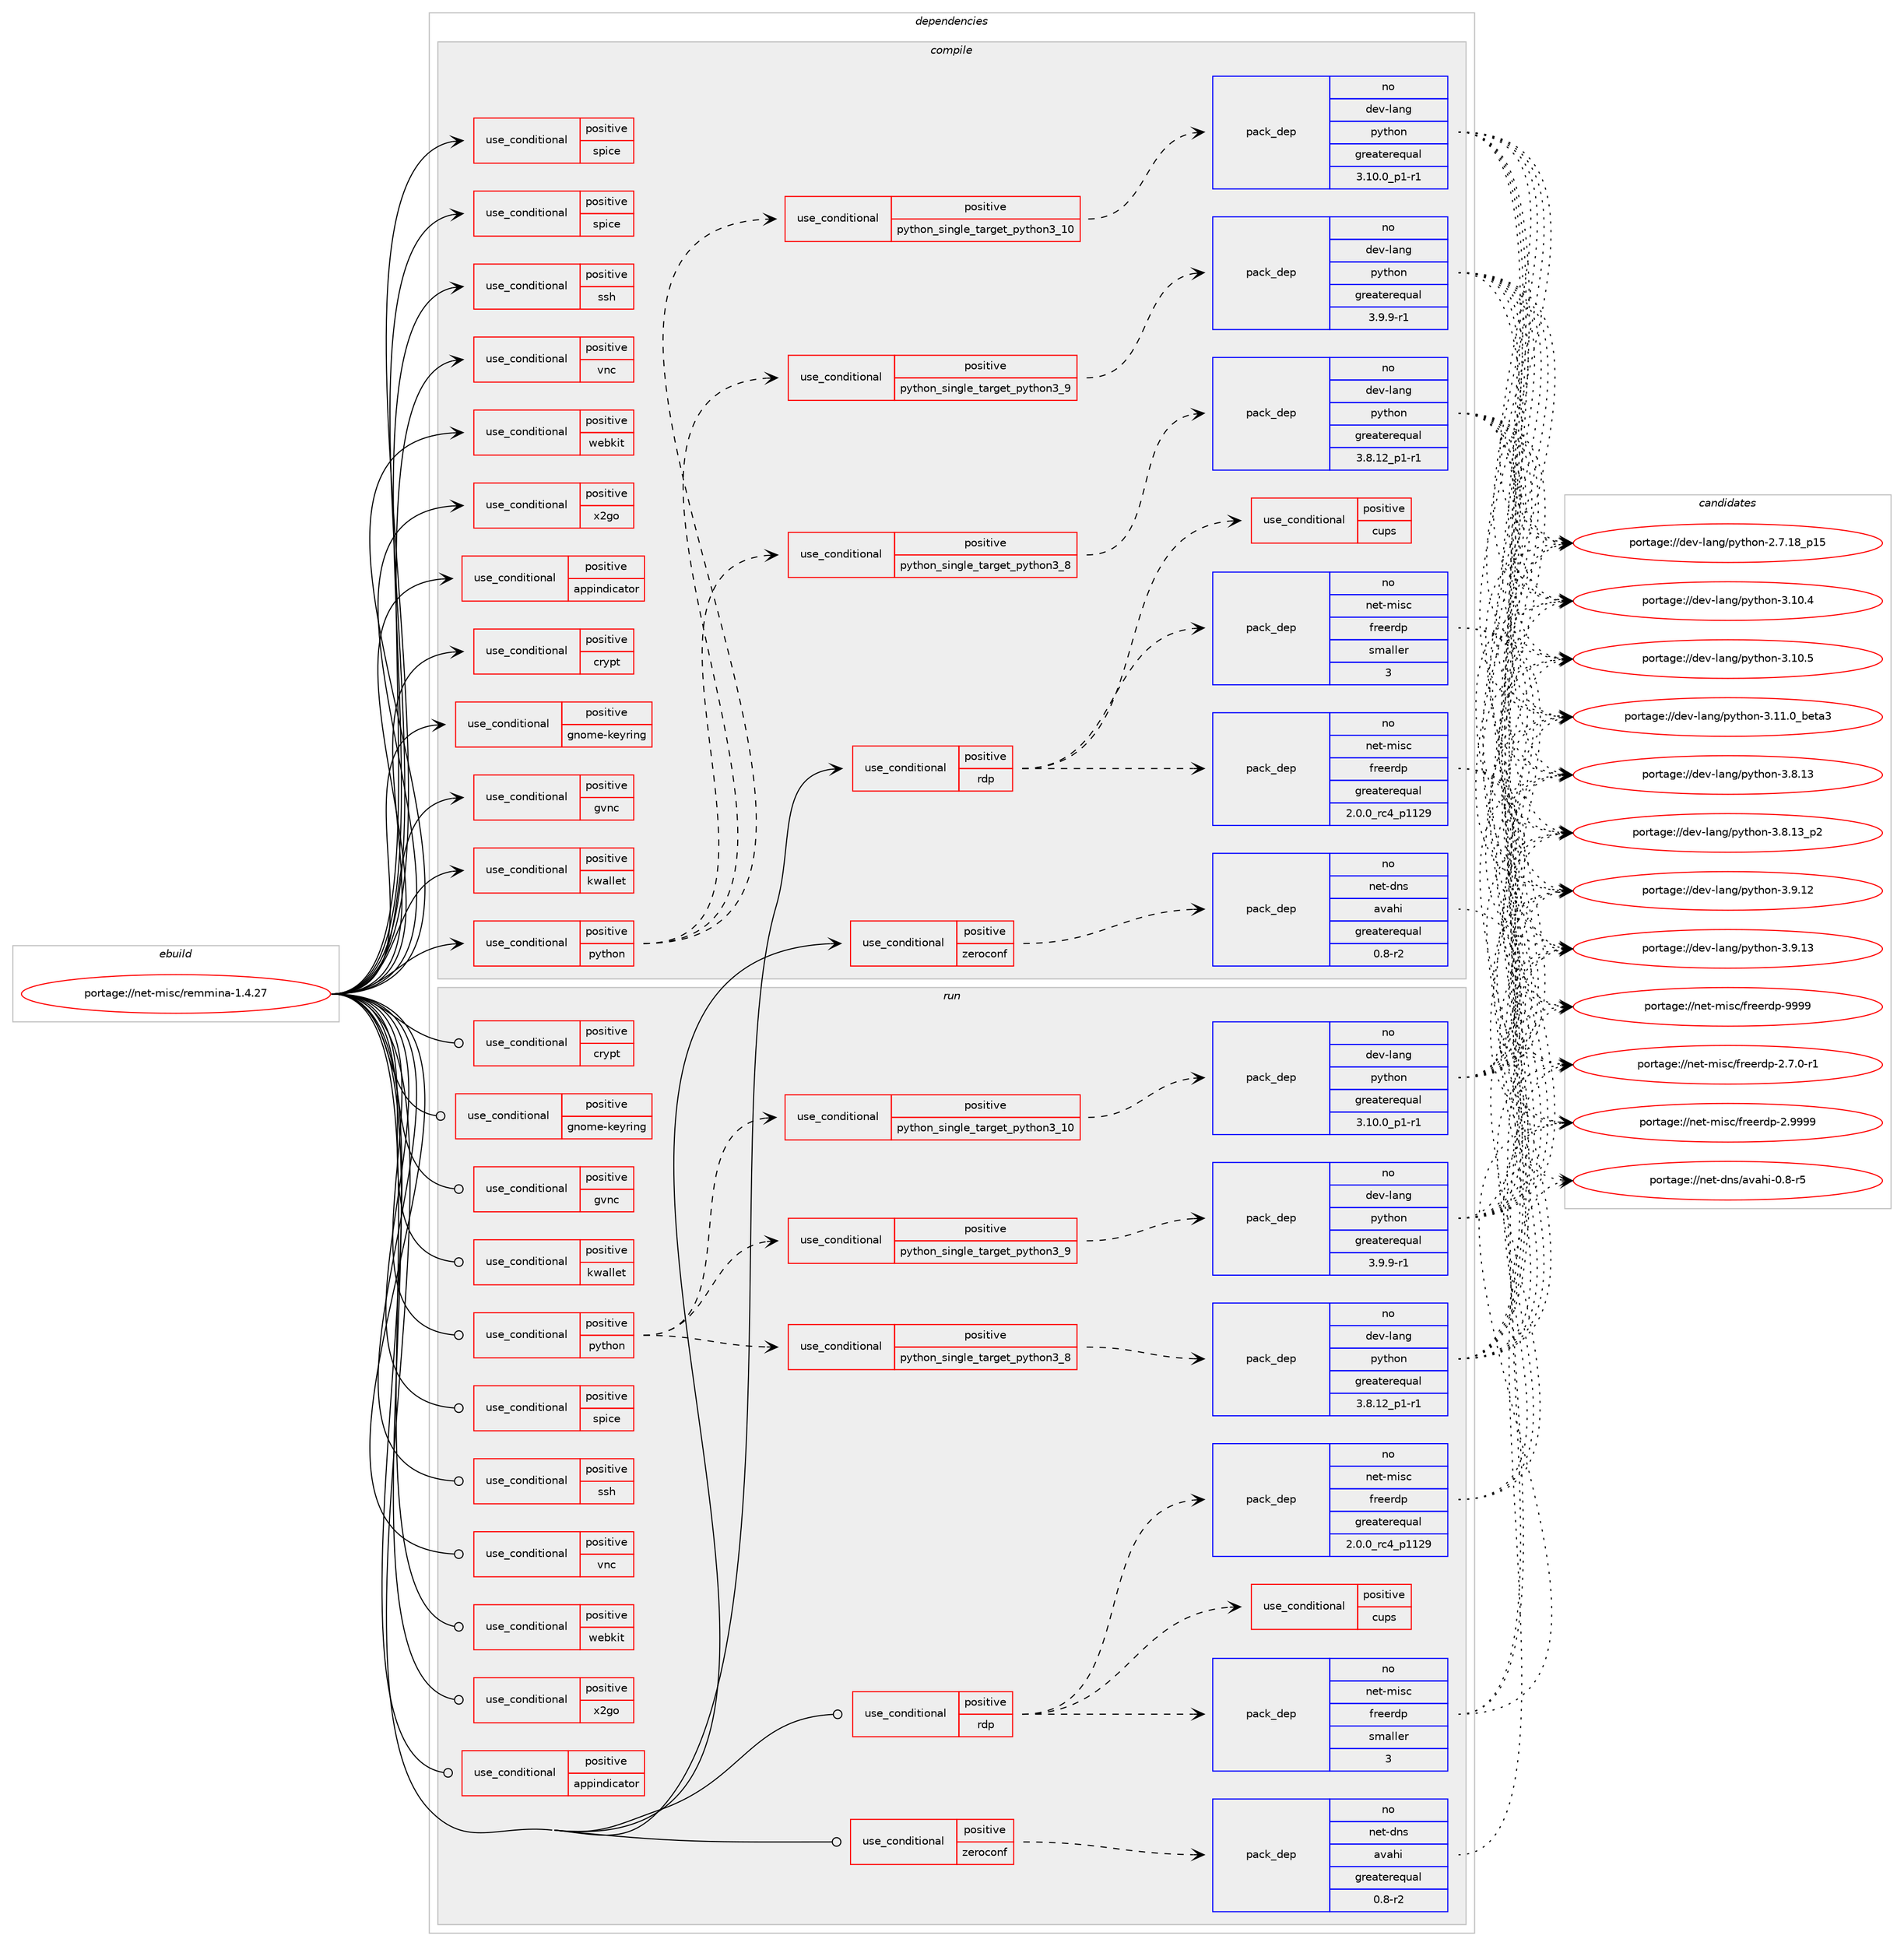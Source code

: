 digraph prolog {

# *************
# Graph options
# *************

newrank=true;
concentrate=true;
compound=true;
graph [rankdir=LR,fontname=Helvetica,fontsize=10,ranksep=1.5];#, ranksep=2.5, nodesep=0.2];
edge  [arrowhead=vee];
node  [fontname=Helvetica,fontsize=10];

# **********
# The ebuild
# **********

subgraph cluster_leftcol {
color=gray;
rank=same;
label=<<i>ebuild</i>>;
id [label="portage://net-misc/remmina-1.4.27", color=red, width=4, href="../net-misc/remmina-1.4.27.svg"];
}

# ****************
# The dependencies
# ****************

subgraph cluster_midcol {
color=gray;
label=<<i>dependencies</i>>;
subgraph cluster_compile {
fillcolor="#eeeeee";
style=filled;
label=<<i>compile</i>>;
subgraph cond1463 {
dependency2087 [label=<<TABLE BORDER="0" CELLBORDER="1" CELLSPACING="0" CELLPADDING="4"><TR><TD ROWSPAN="3" CELLPADDING="10">use_conditional</TD></TR><TR><TD>positive</TD></TR><TR><TD>appindicator</TD></TR></TABLE>>, shape=none, color=red];
# *** BEGIN UNKNOWN DEPENDENCY TYPE (TODO) ***
# dependency2087 -> package_dependency(portage://net-misc/remmina-1.4.27,install,no,dev-libs,libappindicator,none,[,,],[slot(3)],[])
# *** END UNKNOWN DEPENDENCY TYPE (TODO) ***

}
id:e -> dependency2087:w [weight=20,style="solid",arrowhead="vee"];
subgraph cond1464 {
dependency2088 [label=<<TABLE BORDER="0" CELLBORDER="1" CELLSPACING="0" CELLPADDING="4"><TR><TD ROWSPAN="3" CELLPADDING="10">use_conditional</TD></TR><TR><TD>positive</TD></TR><TR><TD>crypt</TD></TR></TABLE>>, shape=none, color=red];
# *** BEGIN UNKNOWN DEPENDENCY TYPE (TODO) ***
# dependency2088 -> package_dependency(portage://net-misc/remmina-1.4.27,install,no,dev-libs,libgcrypt,none,[,,],[slot(0),equal],[])
# *** END UNKNOWN DEPENDENCY TYPE (TODO) ***

}
id:e -> dependency2088:w [weight=20,style="solid",arrowhead="vee"];
subgraph cond1465 {
dependency2089 [label=<<TABLE BORDER="0" CELLBORDER="1" CELLSPACING="0" CELLPADDING="4"><TR><TD ROWSPAN="3" CELLPADDING="10">use_conditional</TD></TR><TR><TD>positive</TD></TR><TR><TD>gnome-keyring</TD></TR></TABLE>>, shape=none, color=red];
# *** BEGIN UNKNOWN DEPENDENCY TYPE (TODO) ***
# dependency2089 -> package_dependency(portage://net-misc/remmina-1.4.27,install,no,app-crypt,libsecret,none,[,,],[],[])
# *** END UNKNOWN DEPENDENCY TYPE (TODO) ***

}
id:e -> dependency2089:w [weight=20,style="solid",arrowhead="vee"];
subgraph cond1466 {
dependency2090 [label=<<TABLE BORDER="0" CELLBORDER="1" CELLSPACING="0" CELLPADDING="4"><TR><TD ROWSPAN="3" CELLPADDING="10">use_conditional</TD></TR><TR><TD>positive</TD></TR><TR><TD>gvnc</TD></TR></TABLE>>, shape=none, color=red];
# *** BEGIN UNKNOWN DEPENDENCY TYPE (TODO) ***
# dependency2090 -> package_dependency(portage://net-misc/remmina-1.4.27,install,no,net-libs,gtk-vnc,none,[,,],[],[])
# *** END UNKNOWN DEPENDENCY TYPE (TODO) ***

}
id:e -> dependency2090:w [weight=20,style="solid",arrowhead="vee"];
subgraph cond1467 {
dependency2091 [label=<<TABLE BORDER="0" CELLBORDER="1" CELLSPACING="0" CELLPADDING="4"><TR><TD ROWSPAN="3" CELLPADDING="10">use_conditional</TD></TR><TR><TD>positive</TD></TR><TR><TD>kwallet</TD></TR></TABLE>>, shape=none, color=red];
# *** BEGIN UNKNOWN DEPENDENCY TYPE (TODO) ***
# dependency2091 -> package_dependency(portage://net-misc/remmina-1.4.27,install,no,kde-frameworks,kwallet,none,[,,],[],[])
# *** END UNKNOWN DEPENDENCY TYPE (TODO) ***

}
id:e -> dependency2091:w [weight=20,style="solid",arrowhead="vee"];
subgraph cond1468 {
dependency2092 [label=<<TABLE BORDER="0" CELLBORDER="1" CELLSPACING="0" CELLPADDING="4"><TR><TD ROWSPAN="3" CELLPADDING="10">use_conditional</TD></TR><TR><TD>positive</TD></TR><TR><TD>python</TD></TR></TABLE>>, shape=none, color=red];
subgraph cond1469 {
dependency2093 [label=<<TABLE BORDER="0" CELLBORDER="1" CELLSPACING="0" CELLPADDING="4"><TR><TD ROWSPAN="3" CELLPADDING="10">use_conditional</TD></TR><TR><TD>positive</TD></TR><TR><TD>python_single_target_python3_8</TD></TR></TABLE>>, shape=none, color=red];
subgraph pack615 {
dependency2094 [label=<<TABLE BORDER="0" CELLBORDER="1" CELLSPACING="0" CELLPADDING="4" WIDTH="220"><TR><TD ROWSPAN="6" CELLPADDING="30">pack_dep</TD></TR><TR><TD WIDTH="110">no</TD></TR><TR><TD>dev-lang</TD></TR><TR><TD>python</TD></TR><TR><TD>greaterequal</TD></TR><TR><TD>3.8.12_p1-r1</TD></TR></TABLE>>, shape=none, color=blue];
}
dependency2093:e -> dependency2094:w [weight=20,style="dashed",arrowhead="vee"];
}
dependency2092:e -> dependency2093:w [weight=20,style="dashed",arrowhead="vee"];
subgraph cond1470 {
dependency2095 [label=<<TABLE BORDER="0" CELLBORDER="1" CELLSPACING="0" CELLPADDING="4"><TR><TD ROWSPAN="3" CELLPADDING="10">use_conditional</TD></TR><TR><TD>positive</TD></TR><TR><TD>python_single_target_python3_9</TD></TR></TABLE>>, shape=none, color=red];
subgraph pack616 {
dependency2096 [label=<<TABLE BORDER="0" CELLBORDER="1" CELLSPACING="0" CELLPADDING="4" WIDTH="220"><TR><TD ROWSPAN="6" CELLPADDING="30">pack_dep</TD></TR><TR><TD WIDTH="110">no</TD></TR><TR><TD>dev-lang</TD></TR><TR><TD>python</TD></TR><TR><TD>greaterequal</TD></TR><TR><TD>3.9.9-r1</TD></TR></TABLE>>, shape=none, color=blue];
}
dependency2095:e -> dependency2096:w [weight=20,style="dashed",arrowhead="vee"];
}
dependency2092:e -> dependency2095:w [weight=20,style="dashed",arrowhead="vee"];
subgraph cond1471 {
dependency2097 [label=<<TABLE BORDER="0" CELLBORDER="1" CELLSPACING="0" CELLPADDING="4"><TR><TD ROWSPAN="3" CELLPADDING="10">use_conditional</TD></TR><TR><TD>positive</TD></TR><TR><TD>python_single_target_python3_10</TD></TR></TABLE>>, shape=none, color=red];
subgraph pack617 {
dependency2098 [label=<<TABLE BORDER="0" CELLBORDER="1" CELLSPACING="0" CELLPADDING="4" WIDTH="220"><TR><TD ROWSPAN="6" CELLPADDING="30">pack_dep</TD></TR><TR><TD WIDTH="110">no</TD></TR><TR><TD>dev-lang</TD></TR><TR><TD>python</TD></TR><TR><TD>greaterequal</TD></TR><TR><TD>3.10.0_p1-r1</TD></TR></TABLE>>, shape=none, color=blue];
}
dependency2097:e -> dependency2098:w [weight=20,style="dashed",arrowhead="vee"];
}
dependency2092:e -> dependency2097:w [weight=20,style="dashed",arrowhead="vee"];
}
id:e -> dependency2092:w [weight=20,style="solid",arrowhead="vee"];
subgraph cond1472 {
dependency2099 [label=<<TABLE BORDER="0" CELLBORDER="1" CELLSPACING="0" CELLPADDING="4"><TR><TD ROWSPAN="3" CELLPADDING="10">use_conditional</TD></TR><TR><TD>positive</TD></TR><TR><TD>rdp</TD></TR></TABLE>>, shape=none, color=red];
subgraph pack618 {
dependency2100 [label=<<TABLE BORDER="0" CELLBORDER="1" CELLSPACING="0" CELLPADDING="4" WIDTH="220"><TR><TD ROWSPAN="6" CELLPADDING="30">pack_dep</TD></TR><TR><TD WIDTH="110">no</TD></TR><TR><TD>net-misc</TD></TR><TR><TD>freerdp</TD></TR><TR><TD>greaterequal</TD></TR><TR><TD>2.0.0_rc4_p1129</TD></TR></TABLE>>, shape=none, color=blue];
}
dependency2099:e -> dependency2100:w [weight=20,style="dashed",arrowhead="vee"];
subgraph pack619 {
dependency2101 [label=<<TABLE BORDER="0" CELLBORDER="1" CELLSPACING="0" CELLPADDING="4" WIDTH="220"><TR><TD ROWSPAN="6" CELLPADDING="30">pack_dep</TD></TR><TR><TD WIDTH="110">no</TD></TR><TR><TD>net-misc</TD></TR><TR><TD>freerdp</TD></TR><TR><TD>smaller</TD></TR><TR><TD>3</TD></TR></TABLE>>, shape=none, color=blue];
}
dependency2099:e -> dependency2101:w [weight=20,style="dashed",arrowhead="vee"];
subgraph cond1473 {
dependency2102 [label=<<TABLE BORDER="0" CELLBORDER="1" CELLSPACING="0" CELLPADDING="4"><TR><TD ROWSPAN="3" CELLPADDING="10">use_conditional</TD></TR><TR><TD>positive</TD></TR><TR><TD>cups</TD></TR></TABLE>>, shape=none, color=red];
# *** BEGIN UNKNOWN DEPENDENCY TYPE (TODO) ***
# dependency2102 -> package_dependency(portage://net-misc/remmina-1.4.27,install,no,net-print,cups,none,[,,],any_same_slot,[])
# *** END UNKNOWN DEPENDENCY TYPE (TODO) ***

}
dependency2099:e -> dependency2102:w [weight=20,style="dashed",arrowhead="vee"];
}
id:e -> dependency2099:w [weight=20,style="solid",arrowhead="vee"];
subgraph cond1474 {
dependency2103 [label=<<TABLE BORDER="0" CELLBORDER="1" CELLSPACING="0" CELLPADDING="4"><TR><TD ROWSPAN="3" CELLPADDING="10">use_conditional</TD></TR><TR><TD>positive</TD></TR><TR><TD>spice</TD></TR></TABLE>>, shape=none, color=red];
# *** BEGIN UNKNOWN DEPENDENCY TYPE (TODO) ***
# dependency2103 -> package_dependency(portage://net-misc/remmina-1.4.27,install,no,app-emulation,spice-protocol,none,[,,],[],[])
# *** END UNKNOWN DEPENDENCY TYPE (TODO) ***

}
id:e -> dependency2103:w [weight=20,style="solid",arrowhead="vee"];
subgraph cond1475 {
dependency2104 [label=<<TABLE BORDER="0" CELLBORDER="1" CELLSPACING="0" CELLPADDING="4"><TR><TD ROWSPAN="3" CELLPADDING="10">use_conditional</TD></TR><TR><TD>positive</TD></TR><TR><TD>spice</TD></TR></TABLE>>, shape=none, color=red];
# *** BEGIN UNKNOWN DEPENDENCY TYPE (TODO) ***
# dependency2104 -> package_dependency(portage://net-misc/remmina-1.4.27,install,no,net-misc,spice-gtk,none,[,,],[],[use(enable(gtk3),none)])
# *** END UNKNOWN DEPENDENCY TYPE (TODO) ***

}
id:e -> dependency2104:w [weight=20,style="solid",arrowhead="vee"];
subgraph cond1476 {
dependency2105 [label=<<TABLE BORDER="0" CELLBORDER="1" CELLSPACING="0" CELLPADDING="4"><TR><TD ROWSPAN="3" CELLPADDING="10">use_conditional</TD></TR><TR><TD>positive</TD></TR><TR><TD>ssh</TD></TR></TABLE>>, shape=none, color=red];
# *** BEGIN UNKNOWN DEPENDENCY TYPE (TODO) ***
# dependency2105 -> package_dependency(portage://net-misc/remmina-1.4.27,install,no,net-libs,libssh,none,[,,],[slot(0),equal],[use(enable(sftp),none)])
# *** END UNKNOWN DEPENDENCY TYPE (TODO) ***

# *** BEGIN UNKNOWN DEPENDENCY TYPE (TODO) ***
# dependency2105 -> package_dependency(portage://net-misc/remmina-1.4.27,install,no,x11-libs,vte,none,[,,],[slot(2.91)],[])
# *** END UNKNOWN DEPENDENCY TYPE (TODO) ***

}
id:e -> dependency2105:w [weight=20,style="solid",arrowhead="vee"];
subgraph cond1477 {
dependency2106 [label=<<TABLE BORDER="0" CELLBORDER="1" CELLSPACING="0" CELLPADDING="4"><TR><TD ROWSPAN="3" CELLPADDING="10">use_conditional</TD></TR><TR><TD>positive</TD></TR><TR><TD>vnc</TD></TR></TABLE>>, shape=none, color=red];
# *** BEGIN UNKNOWN DEPENDENCY TYPE (TODO) ***
# dependency2106 -> package_dependency(portage://net-misc/remmina-1.4.27,install,no,net-libs,libvncserver,none,[,,],[],[use(enable(jpeg),none)])
# *** END UNKNOWN DEPENDENCY TYPE (TODO) ***

}
id:e -> dependency2106:w [weight=20,style="solid",arrowhead="vee"];
subgraph cond1478 {
dependency2107 [label=<<TABLE BORDER="0" CELLBORDER="1" CELLSPACING="0" CELLPADDING="4"><TR><TD ROWSPAN="3" CELLPADDING="10">use_conditional</TD></TR><TR><TD>positive</TD></TR><TR><TD>webkit</TD></TR></TABLE>>, shape=none, color=red];
# *** BEGIN UNKNOWN DEPENDENCY TYPE (TODO) ***
# dependency2107 -> package_dependency(portage://net-misc/remmina-1.4.27,install,no,net-libs,webkit-gtk,none,[,,],[slot(4)],[])
# *** END UNKNOWN DEPENDENCY TYPE (TODO) ***

}
id:e -> dependency2107:w [weight=20,style="solid",arrowhead="vee"];
subgraph cond1479 {
dependency2108 [label=<<TABLE BORDER="0" CELLBORDER="1" CELLSPACING="0" CELLPADDING="4"><TR><TD ROWSPAN="3" CELLPADDING="10">use_conditional</TD></TR><TR><TD>positive</TD></TR><TR><TD>x2go</TD></TR></TABLE>>, shape=none, color=red];
# *** BEGIN UNKNOWN DEPENDENCY TYPE (TODO) ***
# dependency2108 -> package_dependency(portage://net-misc/remmina-1.4.27,install,no,net-misc,pyhoca-cli,none,[,,],[],[])
# *** END UNKNOWN DEPENDENCY TYPE (TODO) ***

}
id:e -> dependency2108:w [weight=20,style="solid",arrowhead="vee"];
subgraph cond1480 {
dependency2109 [label=<<TABLE BORDER="0" CELLBORDER="1" CELLSPACING="0" CELLPADDING="4"><TR><TD ROWSPAN="3" CELLPADDING="10">use_conditional</TD></TR><TR><TD>positive</TD></TR><TR><TD>zeroconf</TD></TR></TABLE>>, shape=none, color=red];
subgraph pack620 {
dependency2110 [label=<<TABLE BORDER="0" CELLBORDER="1" CELLSPACING="0" CELLPADDING="4" WIDTH="220"><TR><TD ROWSPAN="6" CELLPADDING="30">pack_dep</TD></TR><TR><TD WIDTH="110">no</TD></TR><TR><TD>net-dns</TD></TR><TR><TD>avahi</TD></TR><TR><TD>greaterequal</TD></TR><TR><TD>0.8-r2</TD></TR></TABLE>>, shape=none, color=blue];
}
dependency2109:e -> dependency2110:w [weight=20,style="dashed",arrowhead="vee"];
}
id:e -> dependency2109:w [weight=20,style="solid",arrowhead="vee"];
# *** BEGIN UNKNOWN DEPENDENCY TYPE (TODO) ***
# id -> package_dependency(portage://net-misc/remmina-1.4.27,install,no,dev-libs,glib,none,[,,],[slot(2)],[])
# *** END UNKNOWN DEPENDENCY TYPE (TODO) ***

# *** BEGIN UNKNOWN DEPENDENCY TYPE (TODO) ***
# id -> package_dependency(portage://net-misc/remmina-1.4.27,install,no,dev-libs,json-glib,none,[,,],[],[])
# *** END UNKNOWN DEPENDENCY TYPE (TODO) ***

# *** BEGIN UNKNOWN DEPENDENCY TYPE (TODO) ***
# id -> package_dependency(portage://net-misc/remmina-1.4.27,install,no,dev-libs,libpcre2,none,[,,],[],[])
# *** END UNKNOWN DEPENDENCY TYPE (TODO) ***

# *** BEGIN UNKNOWN DEPENDENCY TYPE (TODO) ***
# id -> package_dependency(portage://net-misc/remmina-1.4.27,install,no,dev-libs,libsodium,none,[,,],any_same_slot,[])
# *** END UNKNOWN DEPENDENCY TYPE (TODO) ***

# *** BEGIN UNKNOWN DEPENDENCY TYPE (TODO) ***
# id -> package_dependency(portage://net-misc/remmina-1.4.27,install,no,dev-libs,openssl,none,[,,],[slot(0),equal],[])
# *** END UNKNOWN DEPENDENCY TYPE (TODO) ***

# *** BEGIN UNKNOWN DEPENDENCY TYPE (TODO) ***
# id -> package_dependency(portage://net-misc/remmina-1.4.27,install,no,dev-util,desktop-file-utils,none,[,,],[],[])
# *** END UNKNOWN DEPENDENCY TYPE (TODO) ***

# *** BEGIN UNKNOWN DEPENDENCY TYPE (TODO) ***
# id -> package_dependency(portage://net-misc/remmina-1.4.27,install,no,net-libs,libsoup,none,[,,],[slot(2.4)],[])
# *** END UNKNOWN DEPENDENCY TYPE (TODO) ***

# *** BEGIN UNKNOWN DEPENDENCY TYPE (TODO) ***
# id -> package_dependency(portage://net-misc/remmina-1.4.27,install,no,x11-libs,gdk-pixbuf,none,[,,],[],[])
# *** END UNKNOWN DEPENDENCY TYPE (TODO) ***

# *** BEGIN UNKNOWN DEPENDENCY TYPE (TODO) ***
# id -> package_dependency(portage://net-misc/remmina-1.4.27,install,no,x11-libs,gtk+,none,[,,],[slot(3)],[])
# *** END UNKNOWN DEPENDENCY TYPE (TODO) ***

# *** BEGIN UNKNOWN DEPENDENCY TYPE (TODO) ***
# id -> package_dependency(portage://net-misc/remmina-1.4.27,install,no,x11-libs,libX11,none,[,,],[],[])
# *** END UNKNOWN DEPENDENCY TYPE (TODO) ***

# *** BEGIN UNKNOWN DEPENDENCY TYPE (TODO) ***
# id -> package_dependency(portage://net-misc/remmina-1.4.27,install,no,x11-libs,libxkbfile,none,[,,],[],[])
# *** END UNKNOWN DEPENDENCY TYPE (TODO) ***

# *** BEGIN UNKNOWN DEPENDENCY TYPE (TODO) ***
# id -> package_dependency(portage://net-misc/remmina-1.4.27,install,no,x11-misc,shared-mime-info,none,[,,],[],[])
# *** END UNKNOWN DEPENDENCY TYPE (TODO) ***

}
subgraph cluster_compileandrun {
fillcolor="#eeeeee";
style=filled;
label=<<i>compile and run</i>>;
}
subgraph cluster_run {
fillcolor="#eeeeee";
style=filled;
label=<<i>run</i>>;
subgraph cond1481 {
dependency2111 [label=<<TABLE BORDER="0" CELLBORDER="1" CELLSPACING="0" CELLPADDING="4"><TR><TD ROWSPAN="3" CELLPADDING="10">use_conditional</TD></TR><TR><TD>positive</TD></TR><TR><TD>appindicator</TD></TR></TABLE>>, shape=none, color=red];
# *** BEGIN UNKNOWN DEPENDENCY TYPE (TODO) ***
# dependency2111 -> package_dependency(portage://net-misc/remmina-1.4.27,run,no,dev-libs,libappindicator,none,[,,],[slot(3)],[])
# *** END UNKNOWN DEPENDENCY TYPE (TODO) ***

}
id:e -> dependency2111:w [weight=20,style="solid",arrowhead="odot"];
subgraph cond1482 {
dependency2112 [label=<<TABLE BORDER="0" CELLBORDER="1" CELLSPACING="0" CELLPADDING="4"><TR><TD ROWSPAN="3" CELLPADDING="10">use_conditional</TD></TR><TR><TD>positive</TD></TR><TR><TD>crypt</TD></TR></TABLE>>, shape=none, color=red];
# *** BEGIN UNKNOWN DEPENDENCY TYPE (TODO) ***
# dependency2112 -> package_dependency(portage://net-misc/remmina-1.4.27,run,no,dev-libs,libgcrypt,none,[,,],[slot(0),equal],[])
# *** END UNKNOWN DEPENDENCY TYPE (TODO) ***

}
id:e -> dependency2112:w [weight=20,style="solid",arrowhead="odot"];
subgraph cond1483 {
dependency2113 [label=<<TABLE BORDER="0" CELLBORDER="1" CELLSPACING="0" CELLPADDING="4"><TR><TD ROWSPAN="3" CELLPADDING="10">use_conditional</TD></TR><TR><TD>positive</TD></TR><TR><TD>gnome-keyring</TD></TR></TABLE>>, shape=none, color=red];
# *** BEGIN UNKNOWN DEPENDENCY TYPE (TODO) ***
# dependency2113 -> package_dependency(portage://net-misc/remmina-1.4.27,run,no,app-crypt,libsecret,none,[,,],[],[])
# *** END UNKNOWN DEPENDENCY TYPE (TODO) ***

}
id:e -> dependency2113:w [weight=20,style="solid",arrowhead="odot"];
subgraph cond1484 {
dependency2114 [label=<<TABLE BORDER="0" CELLBORDER="1" CELLSPACING="0" CELLPADDING="4"><TR><TD ROWSPAN="3" CELLPADDING="10">use_conditional</TD></TR><TR><TD>positive</TD></TR><TR><TD>gvnc</TD></TR></TABLE>>, shape=none, color=red];
# *** BEGIN UNKNOWN DEPENDENCY TYPE (TODO) ***
# dependency2114 -> package_dependency(portage://net-misc/remmina-1.4.27,run,no,net-libs,gtk-vnc,none,[,,],[],[])
# *** END UNKNOWN DEPENDENCY TYPE (TODO) ***

}
id:e -> dependency2114:w [weight=20,style="solid",arrowhead="odot"];
subgraph cond1485 {
dependency2115 [label=<<TABLE BORDER="0" CELLBORDER="1" CELLSPACING="0" CELLPADDING="4"><TR><TD ROWSPAN="3" CELLPADDING="10">use_conditional</TD></TR><TR><TD>positive</TD></TR><TR><TD>kwallet</TD></TR></TABLE>>, shape=none, color=red];
# *** BEGIN UNKNOWN DEPENDENCY TYPE (TODO) ***
# dependency2115 -> package_dependency(portage://net-misc/remmina-1.4.27,run,no,kde-frameworks,kwallet,none,[,,],[],[])
# *** END UNKNOWN DEPENDENCY TYPE (TODO) ***

}
id:e -> dependency2115:w [weight=20,style="solid",arrowhead="odot"];
subgraph cond1486 {
dependency2116 [label=<<TABLE BORDER="0" CELLBORDER="1" CELLSPACING="0" CELLPADDING="4"><TR><TD ROWSPAN="3" CELLPADDING="10">use_conditional</TD></TR><TR><TD>positive</TD></TR><TR><TD>python</TD></TR></TABLE>>, shape=none, color=red];
subgraph cond1487 {
dependency2117 [label=<<TABLE BORDER="0" CELLBORDER="1" CELLSPACING="0" CELLPADDING="4"><TR><TD ROWSPAN="3" CELLPADDING="10">use_conditional</TD></TR><TR><TD>positive</TD></TR><TR><TD>python_single_target_python3_8</TD></TR></TABLE>>, shape=none, color=red];
subgraph pack621 {
dependency2118 [label=<<TABLE BORDER="0" CELLBORDER="1" CELLSPACING="0" CELLPADDING="4" WIDTH="220"><TR><TD ROWSPAN="6" CELLPADDING="30">pack_dep</TD></TR><TR><TD WIDTH="110">no</TD></TR><TR><TD>dev-lang</TD></TR><TR><TD>python</TD></TR><TR><TD>greaterequal</TD></TR><TR><TD>3.8.12_p1-r1</TD></TR></TABLE>>, shape=none, color=blue];
}
dependency2117:e -> dependency2118:w [weight=20,style="dashed",arrowhead="vee"];
}
dependency2116:e -> dependency2117:w [weight=20,style="dashed",arrowhead="vee"];
subgraph cond1488 {
dependency2119 [label=<<TABLE BORDER="0" CELLBORDER="1" CELLSPACING="0" CELLPADDING="4"><TR><TD ROWSPAN="3" CELLPADDING="10">use_conditional</TD></TR><TR><TD>positive</TD></TR><TR><TD>python_single_target_python3_9</TD></TR></TABLE>>, shape=none, color=red];
subgraph pack622 {
dependency2120 [label=<<TABLE BORDER="0" CELLBORDER="1" CELLSPACING="0" CELLPADDING="4" WIDTH="220"><TR><TD ROWSPAN="6" CELLPADDING="30">pack_dep</TD></TR><TR><TD WIDTH="110">no</TD></TR><TR><TD>dev-lang</TD></TR><TR><TD>python</TD></TR><TR><TD>greaterequal</TD></TR><TR><TD>3.9.9-r1</TD></TR></TABLE>>, shape=none, color=blue];
}
dependency2119:e -> dependency2120:w [weight=20,style="dashed",arrowhead="vee"];
}
dependency2116:e -> dependency2119:w [weight=20,style="dashed",arrowhead="vee"];
subgraph cond1489 {
dependency2121 [label=<<TABLE BORDER="0" CELLBORDER="1" CELLSPACING="0" CELLPADDING="4"><TR><TD ROWSPAN="3" CELLPADDING="10">use_conditional</TD></TR><TR><TD>positive</TD></TR><TR><TD>python_single_target_python3_10</TD></TR></TABLE>>, shape=none, color=red];
subgraph pack623 {
dependency2122 [label=<<TABLE BORDER="0" CELLBORDER="1" CELLSPACING="0" CELLPADDING="4" WIDTH="220"><TR><TD ROWSPAN="6" CELLPADDING="30">pack_dep</TD></TR><TR><TD WIDTH="110">no</TD></TR><TR><TD>dev-lang</TD></TR><TR><TD>python</TD></TR><TR><TD>greaterequal</TD></TR><TR><TD>3.10.0_p1-r1</TD></TR></TABLE>>, shape=none, color=blue];
}
dependency2121:e -> dependency2122:w [weight=20,style="dashed",arrowhead="vee"];
}
dependency2116:e -> dependency2121:w [weight=20,style="dashed",arrowhead="vee"];
}
id:e -> dependency2116:w [weight=20,style="solid",arrowhead="odot"];
subgraph cond1490 {
dependency2123 [label=<<TABLE BORDER="0" CELLBORDER="1" CELLSPACING="0" CELLPADDING="4"><TR><TD ROWSPAN="3" CELLPADDING="10">use_conditional</TD></TR><TR><TD>positive</TD></TR><TR><TD>rdp</TD></TR></TABLE>>, shape=none, color=red];
subgraph pack624 {
dependency2124 [label=<<TABLE BORDER="0" CELLBORDER="1" CELLSPACING="0" CELLPADDING="4" WIDTH="220"><TR><TD ROWSPAN="6" CELLPADDING="30">pack_dep</TD></TR><TR><TD WIDTH="110">no</TD></TR><TR><TD>net-misc</TD></TR><TR><TD>freerdp</TD></TR><TR><TD>greaterequal</TD></TR><TR><TD>2.0.0_rc4_p1129</TD></TR></TABLE>>, shape=none, color=blue];
}
dependency2123:e -> dependency2124:w [weight=20,style="dashed",arrowhead="vee"];
subgraph pack625 {
dependency2125 [label=<<TABLE BORDER="0" CELLBORDER="1" CELLSPACING="0" CELLPADDING="4" WIDTH="220"><TR><TD ROWSPAN="6" CELLPADDING="30">pack_dep</TD></TR><TR><TD WIDTH="110">no</TD></TR><TR><TD>net-misc</TD></TR><TR><TD>freerdp</TD></TR><TR><TD>smaller</TD></TR><TR><TD>3</TD></TR></TABLE>>, shape=none, color=blue];
}
dependency2123:e -> dependency2125:w [weight=20,style="dashed",arrowhead="vee"];
subgraph cond1491 {
dependency2126 [label=<<TABLE BORDER="0" CELLBORDER="1" CELLSPACING="0" CELLPADDING="4"><TR><TD ROWSPAN="3" CELLPADDING="10">use_conditional</TD></TR><TR><TD>positive</TD></TR><TR><TD>cups</TD></TR></TABLE>>, shape=none, color=red];
# *** BEGIN UNKNOWN DEPENDENCY TYPE (TODO) ***
# dependency2126 -> package_dependency(portage://net-misc/remmina-1.4.27,run,no,net-print,cups,none,[,,],any_same_slot,[])
# *** END UNKNOWN DEPENDENCY TYPE (TODO) ***

}
dependency2123:e -> dependency2126:w [weight=20,style="dashed",arrowhead="vee"];
}
id:e -> dependency2123:w [weight=20,style="solid",arrowhead="odot"];
subgraph cond1492 {
dependency2127 [label=<<TABLE BORDER="0" CELLBORDER="1" CELLSPACING="0" CELLPADDING="4"><TR><TD ROWSPAN="3" CELLPADDING="10">use_conditional</TD></TR><TR><TD>positive</TD></TR><TR><TD>spice</TD></TR></TABLE>>, shape=none, color=red];
# *** BEGIN UNKNOWN DEPENDENCY TYPE (TODO) ***
# dependency2127 -> package_dependency(portage://net-misc/remmina-1.4.27,run,no,net-misc,spice-gtk,none,[,,],[],[use(enable(gtk3),none)])
# *** END UNKNOWN DEPENDENCY TYPE (TODO) ***

}
id:e -> dependency2127:w [weight=20,style="solid",arrowhead="odot"];
subgraph cond1493 {
dependency2128 [label=<<TABLE BORDER="0" CELLBORDER="1" CELLSPACING="0" CELLPADDING="4"><TR><TD ROWSPAN="3" CELLPADDING="10">use_conditional</TD></TR><TR><TD>positive</TD></TR><TR><TD>ssh</TD></TR></TABLE>>, shape=none, color=red];
# *** BEGIN UNKNOWN DEPENDENCY TYPE (TODO) ***
# dependency2128 -> package_dependency(portage://net-misc/remmina-1.4.27,run,no,net-libs,libssh,none,[,,],[slot(0),equal],[use(enable(sftp),none)])
# *** END UNKNOWN DEPENDENCY TYPE (TODO) ***

# *** BEGIN UNKNOWN DEPENDENCY TYPE (TODO) ***
# dependency2128 -> package_dependency(portage://net-misc/remmina-1.4.27,run,no,x11-libs,vte,none,[,,],[slot(2.91)],[])
# *** END UNKNOWN DEPENDENCY TYPE (TODO) ***

}
id:e -> dependency2128:w [weight=20,style="solid",arrowhead="odot"];
subgraph cond1494 {
dependency2129 [label=<<TABLE BORDER="0" CELLBORDER="1" CELLSPACING="0" CELLPADDING="4"><TR><TD ROWSPAN="3" CELLPADDING="10">use_conditional</TD></TR><TR><TD>positive</TD></TR><TR><TD>vnc</TD></TR></TABLE>>, shape=none, color=red];
# *** BEGIN UNKNOWN DEPENDENCY TYPE (TODO) ***
# dependency2129 -> package_dependency(portage://net-misc/remmina-1.4.27,run,no,net-libs,libvncserver,none,[,,],[],[use(enable(jpeg),none)])
# *** END UNKNOWN DEPENDENCY TYPE (TODO) ***

}
id:e -> dependency2129:w [weight=20,style="solid",arrowhead="odot"];
subgraph cond1495 {
dependency2130 [label=<<TABLE BORDER="0" CELLBORDER="1" CELLSPACING="0" CELLPADDING="4"><TR><TD ROWSPAN="3" CELLPADDING="10">use_conditional</TD></TR><TR><TD>positive</TD></TR><TR><TD>webkit</TD></TR></TABLE>>, shape=none, color=red];
# *** BEGIN UNKNOWN DEPENDENCY TYPE (TODO) ***
# dependency2130 -> package_dependency(portage://net-misc/remmina-1.4.27,run,no,net-libs,webkit-gtk,none,[,,],[slot(4)],[])
# *** END UNKNOWN DEPENDENCY TYPE (TODO) ***

}
id:e -> dependency2130:w [weight=20,style="solid",arrowhead="odot"];
subgraph cond1496 {
dependency2131 [label=<<TABLE BORDER="0" CELLBORDER="1" CELLSPACING="0" CELLPADDING="4"><TR><TD ROWSPAN="3" CELLPADDING="10">use_conditional</TD></TR><TR><TD>positive</TD></TR><TR><TD>x2go</TD></TR></TABLE>>, shape=none, color=red];
# *** BEGIN UNKNOWN DEPENDENCY TYPE (TODO) ***
# dependency2131 -> package_dependency(portage://net-misc/remmina-1.4.27,run,no,net-misc,pyhoca-cli,none,[,,],[],[])
# *** END UNKNOWN DEPENDENCY TYPE (TODO) ***

}
id:e -> dependency2131:w [weight=20,style="solid",arrowhead="odot"];
subgraph cond1497 {
dependency2132 [label=<<TABLE BORDER="0" CELLBORDER="1" CELLSPACING="0" CELLPADDING="4"><TR><TD ROWSPAN="3" CELLPADDING="10">use_conditional</TD></TR><TR><TD>positive</TD></TR><TR><TD>zeroconf</TD></TR></TABLE>>, shape=none, color=red];
subgraph pack626 {
dependency2133 [label=<<TABLE BORDER="0" CELLBORDER="1" CELLSPACING="0" CELLPADDING="4" WIDTH="220"><TR><TD ROWSPAN="6" CELLPADDING="30">pack_dep</TD></TR><TR><TD WIDTH="110">no</TD></TR><TR><TD>net-dns</TD></TR><TR><TD>avahi</TD></TR><TR><TD>greaterequal</TD></TR><TR><TD>0.8-r2</TD></TR></TABLE>>, shape=none, color=blue];
}
dependency2132:e -> dependency2133:w [weight=20,style="dashed",arrowhead="vee"];
}
id:e -> dependency2132:w [weight=20,style="solid",arrowhead="odot"];
# *** BEGIN UNKNOWN DEPENDENCY TYPE (TODO) ***
# id -> package_dependency(portage://net-misc/remmina-1.4.27,run,no,dev-libs,glib,none,[,,],[slot(2)],[])
# *** END UNKNOWN DEPENDENCY TYPE (TODO) ***

# *** BEGIN UNKNOWN DEPENDENCY TYPE (TODO) ***
# id -> package_dependency(portage://net-misc/remmina-1.4.27,run,no,dev-libs,json-glib,none,[,,],[],[])
# *** END UNKNOWN DEPENDENCY TYPE (TODO) ***

# *** BEGIN UNKNOWN DEPENDENCY TYPE (TODO) ***
# id -> package_dependency(portage://net-misc/remmina-1.4.27,run,no,dev-libs,libpcre2,none,[,,],[],[])
# *** END UNKNOWN DEPENDENCY TYPE (TODO) ***

# *** BEGIN UNKNOWN DEPENDENCY TYPE (TODO) ***
# id -> package_dependency(portage://net-misc/remmina-1.4.27,run,no,dev-libs,libsodium,none,[,,],any_same_slot,[])
# *** END UNKNOWN DEPENDENCY TYPE (TODO) ***

# *** BEGIN UNKNOWN DEPENDENCY TYPE (TODO) ***
# id -> package_dependency(portage://net-misc/remmina-1.4.27,run,no,dev-libs,openssl,none,[,,],[slot(0),equal],[])
# *** END UNKNOWN DEPENDENCY TYPE (TODO) ***

# *** BEGIN UNKNOWN DEPENDENCY TYPE (TODO) ***
# id -> package_dependency(portage://net-misc/remmina-1.4.27,run,no,net-libs,libsoup,none,[,,],[slot(2.4)],[])
# *** END UNKNOWN DEPENDENCY TYPE (TODO) ***

# *** BEGIN UNKNOWN DEPENDENCY TYPE (TODO) ***
# id -> package_dependency(portage://net-misc/remmina-1.4.27,run,no,virtual,freedesktop-icon-theme,none,[,,],[],[])
# *** END UNKNOWN DEPENDENCY TYPE (TODO) ***

# *** BEGIN UNKNOWN DEPENDENCY TYPE (TODO) ***
# id -> package_dependency(portage://net-misc/remmina-1.4.27,run,no,x11-libs,gdk-pixbuf,none,[,,],[],[])
# *** END UNKNOWN DEPENDENCY TYPE (TODO) ***

# *** BEGIN UNKNOWN DEPENDENCY TYPE (TODO) ***
# id -> package_dependency(portage://net-misc/remmina-1.4.27,run,no,x11-libs,gtk+,none,[,,],[slot(3)],[])
# *** END UNKNOWN DEPENDENCY TYPE (TODO) ***

# *** BEGIN UNKNOWN DEPENDENCY TYPE (TODO) ***
# id -> package_dependency(portage://net-misc/remmina-1.4.27,run,no,x11-libs,libX11,none,[,,],[],[])
# *** END UNKNOWN DEPENDENCY TYPE (TODO) ***

# *** BEGIN UNKNOWN DEPENDENCY TYPE (TODO) ***
# id -> package_dependency(portage://net-misc/remmina-1.4.27,run,no,x11-libs,libxkbfile,none,[,,],[],[])
# *** END UNKNOWN DEPENDENCY TYPE (TODO) ***

}
}

# **************
# The candidates
# **************

subgraph cluster_choices {
rank=same;
color=gray;
label=<<i>candidates</i>>;

subgraph choice615 {
color=black;
nodesep=1;
choice10010111845108971101034711212111610411111045504655464956951124953 [label="portage://dev-lang/python-2.7.18_p15", color=red, width=4,href="../dev-lang/python-2.7.18_p15.svg"];
choice10010111845108971101034711212111610411111045514649484652 [label="portage://dev-lang/python-3.10.4", color=red, width=4,href="../dev-lang/python-3.10.4.svg"];
choice10010111845108971101034711212111610411111045514649484653 [label="portage://dev-lang/python-3.10.5", color=red, width=4,href="../dev-lang/python-3.10.5.svg"];
choice1001011184510897110103471121211161041111104551464949464895981011169751 [label="portage://dev-lang/python-3.11.0_beta3", color=red, width=4,href="../dev-lang/python-3.11.0_beta3.svg"];
choice10010111845108971101034711212111610411111045514656464951 [label="portage://dev-lang/python-3.8.13", color=red, width=4,href="../dev-lang/python-3.8.13.svg"];
choice100101118451089711010347112121116104111110455146564649519511250 [label="portage://dev-lang/python-3.8.13_p2", color=red, width=4,href="../dev-lang/python-3.8.13_p2.svg"];
choice10010111845108971101034711212111610411111045514657464950 [label="portage://dev-lang/python-3.9.12", color=red, width=4,href="../dev-lang/python-3.9.12.svg"];
choice10010111845108971101034711212111610411111045514657464951 [label="portage://dev-lang/python-3.9.13", color=red, width=4,href="../dev-lang/python-3.9.13.svg"];
dependency2094:e -> choice10010111845108971101034711212111610411111045504655464956951124953:w [style=dotted,weight="100"];
dependency2094:e -> choice10010111845108971101034711212111610411111045514649484652:w [style=dotted,weight="100"];
dependency2094:e -> choice10010111845108971101034711212111610411111045514649484653:w [style=dotted,weight="100"];
dependency2094:e -> choice1001011184510897110103471121211161041111104551464949464895981011169751:w [style=dotted,weight="100"];
dependency2094:e -> choice10010111845108971101034711212111610411111045514656464951:w [style=dotted,weight="100"];
dependency2094:e -> choice100101118451089711010347112121116104111110455146564649519511250:w [style=dotted,weight="100"];
dependency2094:e -> choice10010111845108971101034711212111610411111045514657464950:w [style=dotted,weight="100"];
dependency2094:e -> choice10010111845108971101034711212111610411111045514657464951:w [style=dotted,weight="100"];
}
subgraph choice616 {
color=black;
nodesep=1;
choice10010111845108971101034711212111610411111045504655464956951124953 [label="portage://dev-lang/python-2.7.18_p15", color=red, width=4,href="../dev-lang/python-2.7.18_p15.svg"];
choice10010111845108971101034711212111610411111045514649484652 [label="portage://dev-lang/python-3.10.4", color=red, width=4,href="../dev-lang/python-3.10.4.svg"];
choice10010111845108971101034711212111610411111045514649484653 [label="portage://dev-lang/python-3.10.5", color=red, width=4,href="../dev-lang/python-3.10.5.svg"];
choice1001011184510897110103471121211161041111104551464949464895981011169751 [label="portage://dev-lang/python-3.11.0_beta3", color=red, width=4,href="../dev-lang/python-3.11.0_beta3.svg"];
choice10010111845108971101034711212111610411111045514656464951 [label="portage://dev-lang/python-3.8.13", color=red, width=4,href="../dev-lang/python-3.8.13.svg"];
choice100101118451089711010347112121116104111110455146564649519511250 [label="portage://dev-lang/python-3.8.13_p2", color=red, width=4,href="../dev-lang/python-3.8.13_p2.svg"];
choice10010111845108971101034711212111610411111045514657464950 [label="portage://dev-lang/python-3.9.12", color=red, width=4,href="../dev-lang/python-3.9.12.svg"];
choice10010111845108971101034711212111610411111045514657464951 [label="portage://dev-lang/python-3.9.13", color=red, width=4,href="../dev-lang/python-3.9.13.svg"];
dependency2096:e -> choice10010111845108971101034711212111610411111045504655464956951124953:w [style=dotted,weight="100"];
dependency2096:e -> choice10010111845108971101034711212111610411111045514649484652:w [style=dotted,weight="100"];
dependency2096:e -> choice10010111845108971101034711212111610411111045514649484653:w [style=dotted,weight="100"];
dependency2096:e -> choice1001011184510897110103471121211161041111104551464949464895981011169751:w [style=dotted,weight="100"];
dependency2096:e -> choice10010111845108971101034711212111610411111045514656464951:w [style=dotted,weight="100"];
dependency2096:e -> choice100101118451089711010347112121116104111110455146564649519511250:w [style=dotted,weight="100"];
dependency2096:e -> choice10010111845108971101034711212111610411111045514657464950:w [style=dotted,weight="100"];
dependency2096:e -> choice10010111845108971101034711212111610411111045514657464951:w [style=dotted,weight="100"];
}
subgraph choice617 {
color=black;
nodesep=1;
choice10010111845108971101034711212111610411111045504655464956951124953 [label="portage://dev-lang/python-2.7.18_p15", color=red, width=4,href="../dev-lang/python-2.7.18_p15.svg"];
choice10010111845108971101034711212111610411111045514649484652 [label="portage://dev-lang/python-3.10.4", color=red, width=4,href="../dev-lang/python-3.10.4.svg"];
choice10010111845108971101034711212111610411111045514649484653 [label="portage://dev-lang/python-3.10.5", color=red, width=4,href="../dev-lang/python-3.10.5.svg"];
choice1001011184510897110103471121211161041111104551464949464895981011169751 [label="portage://dev-lang/python-3.11.0_beta3", color=red, width=4,href="../dev-lang/python-3.11.0_beta3.svg"];
choice10010111845108971101034711212111610411111045514656464951 [label="portage://dev-lang/python-3.8.13", color=red, width=4,href="../dev-lang/python-3.8.13.svg"];
choice100101118451089711010347112121116104111110455146564649519511250 [label="portage://dev-lang/python-3.8.13_p2", color=red, width=4,href="../dev-lang/python-3.8.13_p2.svg"];
choice10010111845108971101034711212111610411111045514657464950 [label="portage://dev-lang/python-3.9.12", color=red, width=4,href="../dev-lang/python-3.9.12.svg"];
choice10010111845108971101034711212111610411111045514657464951 [label="portage://dev-lang/python-3.9.13", color=red, width=4,href="../dev-lang/python-3.9.13.svg"];
dependency2098:e -> choice10010111845108971101034711212111610411111045504655464956951124953:w [style=dotted,weight="100"];
dependency2098:e -> choice10010111845108971101034711212111610411111045514649484652:w [style=dotted,weight="100"];
dependency2098:e -> choice10010111845108971101034711212111610411111045514649484653:w [style=dotted,weight="100"];
dependency2098:e -> choice1001011184510897110103471121211161041111104551464949464895981011169751:w [style=dotted,weight="100"];
dependency2098:e -> choice10010111845108971101034711212111610411111045514656464951:w [style=dotted,weight="100"];
dependency2098:e -> choice100101118451089711010347112121116104111110455146564649519511250:w [style=dotted,weight="100"];
dependency2098:e -> choice10010111845108971101034711212111610411111045514657464950:w [style=dotted,weight="100"];
dependency2098:e -> choice10010111845108971101034711212111610411111045514657464951:w [style=dotted,weight="100"];
}
subgraph choice618 {
color=black;
nodesep=1;
choice1101011164510910511599471021141011011141001124550465546484511449 [label="portage://net-misc/freerdp-2.7.0-r1", color=red, width=4,href="../net-misc/freerdp-2.7.0-r1.svg"];
choice11010111645109105115994710211410110111410011245504657575757 [label="portage://net-misc/freerdp-2.9999", color=red, width=4,href="../net-misc/freerdp-2.9999.svg"];
choice1101011164510910511599471021141011011141001124557575757 [label="portage://net-misc/freerdp-9999", color=red, width=4,href="../net-misc/freerdp-9999.svg"];
dependency2100:e -> choice1101011164510910511599471021141011011141001124550465546484511449:w [style=dotted,weight="100"];
dependency2100:e -> choice11010111645109105115994710211410110111410011245504657575757:w [style=dotted,weight="100"];
dependency2100:e -> choice1101011164510910511599471021141011011141001124557575757:w [style=dotted,weight="100"];
}
subgraph choice619 {
color=black;
nodesep=1;
choice1101011164510910511599471021141011011141001124550465546484511449 [label="portage://net-misc/freerdp-2.7.0-r1", color=red, width=4,href="../net-misc/freerdp-2.7.0-r1.svg"];
choice11010111645109105115994710211410110111410011245504657575757 [label="portage://net-misc/freerdp-2.9999", color=red, width=4,href="../net-misc/freerdp-2.9999.svg"];
choice1101011164510910511599471021141011011141001124557575757 [label="portage://net-misc/freerdp-9999", color=red, width=4,href="../net-misc/freerdp-9999.svg"];
dependency2101:e -> choice1101011164510910511599471021141011011141001124550465546484511449:w [style=dotted,weight="100"];
dependency2101:e -> choice11010111645109105115994710211410110111410011245504657575757:w [style=dotted,weight="100"];
dependency2101:e -> choice1101011164510910511599471021141011011141001124557575757:w [style=dotted,weight="100"];
}
subgraph choice620 {
color=black;
nodesep=1;
choice11010111645100110115479711897104105454846564511453 [label="portage://net-dns/avahi-0.8-r5", color=red, width=4,href="../net-dns/avahi-0.8-r5.svg"];
dependency2110:e -> choice11010111645100110115479711897104105454846564511453:w [style=dotted,weight="100"];
}
subgraph choice621 {
color=black;
nodesep=1;
choice10010111845108971101034711212111610411111045504655464956951124953 [label="portage://dev-lang/python-2.7.18_p15", color=red, width=4,href="../dev-lang/python-2.7.18_p15.svg"];
choice10010111845108971101034711212111610411111045514649484652 [label="portage://dev-lang/python-3.10.4", color=red, width=4,href="../dev-lang/python-3.10.4.svg"];
choice10010111845108971101034711212111610411111045514649484653 [label="portage://dev-lang/python-3.10.5", color=red, width=4,href="../dev-lang/python-3.10.5.svg"];
choice1001011184510897110103471121211161041111104551464949464895981011169751 [label="portage://dev-lang/python-3.11.0_beta3", color=red, width=4,href="../dev-lang/python-3.11.0_beta3.svg"];
choice10010111845108971101034711212111610411111045514656464951 [label="portage://dev-lang/python-3.8.13", color=red, width=4,href="../dev-lang/python-3.8.13.svg"];
choice100101118451089711010347112121116104111110455146564649519511250 [label="portage://dev-lang/python-3.8.13_p2", color=red, width=4,href="../dev-lang/python-3.8.13_p2.svg"];
choice10010111845108971101034711212111610411111045514657464950 [label="portage://dev-lang/python-3.9.12", color=red, width=4,href="../dev-lang/python-3.9.12.svg"];
choice10010111845108971101034711212111610411111045514657464951 [label="portage://dev-lang/python-3.9.13", color=red, width=4,href="../dev-lang/python-3.9.13.svg"];
dependency2118:e -> choice10010111845108971101034711212111610411111045504655464956951124953:w [style=dotted,weight="100"];
dependency2118:e -> choice10010111845108971101034711212111610411111045514649484652:w [style=dotted,weight="100"];
dependency2118:e -> choice10010111845108971101034711212111610411111045514649484653:w [style=dotted,weight="100"];
dependency2118:e -> choice1001011184510897110103471121211161041111104551464949464895981011169751:w [style=dotted,weight="100"];
dependency2118:e -> choice10010111845108971101034711212111610411111045514656464951:w [style=dotted,weight="100"];
dependency2118:e -> choice100101118451089711010347112121116104111110455146564649519511250:w [style=dotted,weight="100"];
dependency2118:e -> choice10010111845108971101034711212111610411111045514657464950:w [style=dotted,weight="100"];
dependency2118:e -> choice10010111845108971101034711212111610411111045514657464951:w [style=dotted,weight="100"];
}
subgraph choice622 {
color=black;
nodesep=1;
choice10010111845108971101034711212111610411111045504655464956951124953 [label="portage://dev-lang/python-2.7.18_p15", color=red, width=4,href="../dev-lang/python-2.7.18_p15.svg"];
choice10010111845108971101034711212111610411111045514649484652 [label="portage://dev-lang/python-3.10.4", color=red, width=4,href="../dev-lang/python-3.10.4.svg"];
choice10010111845108971101034711212111610411111045514649484653 [label="portage://dev-lang/python-3.10.5", color=red, width=4,href="../dev-lang/python-3.10.5.svg"];
choice1001011184510897110103471121211161041111104551464949464895981011169751 [label="portage://dev-lang/python-3.11.0_beta3", color=red, width=4,href="../dev-lang/python-3.11.0_beta3.svg"];
choice10010111845108971101034711212111610411111045514656464951 [label="portage://dev-lang/python-3.8.13", color=red, width=4,href="../dev-lang/python-3.8.13.svg"];
choice100101118451089711010347112121116104111110455146564649519511250 [label="portage://dev-lang/python-3.8.13_p2", color=red, width=4,href="../dev-lang/python-3.8.13_p2.svg"];
choice10010111845108971101034711212111610411111045514657464950 [label="portage://dev-lang/python-3.9.12", color=red, width=4,href="../dev-lang/python-3.9.12.svg"];
choice10010111845108971101034711212111610411111045514657464951 [label="portage://dev-lang/python-3.9.13", color=red, width=4,href="../dev-lang/python-3.9.13.svg"];
dependency2120:e -> choice10010111845108971101034711212111610411111045504655464956951124953:w [style=dotted,weight="100"];
dependency2120:e -> choice10010111845108971101034711212111610411111045514649484652:w [style=dotted,weight="100"];
dependency2120:e -> choice10010111845108971101034711212111610411111045514649484653:w [style=dotted,weight="100"];
dependency2120:e -> choice1001011184510897110103471121211161041111104551464949464895981011169751:w [style=dotted,weight="100"];
dependency2120:e -> choice10010111845108971101034711212111610411111045514656464951:w [style=dotted,weight="100"];
dependency2120:e -> choice100101118451089711010347112121116104111110455146564649519511250:w [style=dotted,weight="100"];
dependency2120:e -> choice10010111845108971101034711212111610411111045514657464950:w [style=dotted,weight="100"];
dependency2120:e -> choice10010111845108971101034711212111610411111045514657464951:w [style=dotted,weight="100"];
}
subgraph choice623 {
color=black;
nodesep=1;
choice10010111845108971101034711212111610411111045504655464956951124953 [label="portage://dev-lang/python-2.7.18_p15", color=red, width=4,href="../dev-lang/python-2.7.18_p15.svg"];
choice10010111845108971101034711212111610411111045514649484652 [label="portage://dev-lang/python-3.10.4", color=red, width=4,href="../dev-lang/python-3.10.4.svg"];
choice10010111845108971101034711212111610411111045514649484653 [label="portage://dev-lang/python-3.10.5", color=red, width=4,href="../dev-lang/python-3.10.5.svg"];
choice1001011184510897110103471121211161041111104551464949464895981011169751 [label="portage://dev-lang/python-3.11.0_beta3", color=red, width=4,href="../dev-lang/python-3.11.0_beta3.svg"];
choice10010111845108971101034711212111610411111045514656464951 [label="portage://dev-lang/python-3.8.13", color=red, width=4,href="../dev-lang/python-3.8.13.svg"];
choice100101118451089711010347112121116104111110455146564649519511250 [label="portage://dev-lang/python-3.8.13_p2", color=red, width=4,href="../dev-lang/python-3.8.13_p2.svg"];
choice10010111845108971101034711212111610411111045514657464950 [label="portage://dev-lang/python-3.9.12", color=red, width=4,href="../dev-lang/python-3.9.12.svg"];
choice10010111845108971101034711212111610411111045514657464951 [label="portage://dev-lang/python-3.9.13", color=red, width=4,href="../dev-lang/python-3.9.13.svg"];
dependency2122:e -> choice10010111845108971101034711212111610411111045504655464956951124953:w [style=dotted,weight="100"];
dependency2122:e -> choice10010111845108971101034711212111610411111045514649484652:w [style=dotted,weight="100"];
dependency2122:e -> choice10010111845108971101034711212111610411111045514649484653:w [style=dotted,weight="100"];
dependency2122:e -> choice1001011184510897110103471121211161041111104551464949464895981011169751:w [style=dotted,weight="100"];
dependency2122:e -> choice10010111845108971101034711212111610411111045514656464951:w [style=dotted,weight="100"];
dependency2122:e -> choice100101118451089711010347112121116104111110455146564649519511250:w [style=dotted,weight="100"];
dependency2122:e -> choice10010111845108971101034711212111610411111045514657464950:w [style=dotted,weight="100"];
dependency2122:e -> choice10010111845108971101034711212111610411111045514657464951:w [style=dotted,weight="100"];
}
subgraph choice624 {
color=black;
nodesep=1;
choice1101011164510910511599471021141011011141001124550465546484511449 [label="portage://net-misc/freerdp-2.7.0-r1", color=red, width=4,href="../net-misc/freerdp-2.7.0-r1.svg"];
choice11010111645109105115994710211410110111410011245504657575757 [label="portage://net-misc/freerdp-2.9999", color=red, width=4,href="../net-misc/freerdp-2.9999.svg"];
choice1101011164510910511599471021141011011141001124557575757 [label="portage://net-misc/freerdp-9999", color=red, width=4,href="../net-misc/freerdp-9999.svg"];
dependency2124:e -> choice1101011164510910511599471021141011011141001124550465546484511449:w [style=dotted,weight="100"];
dependency2124:e -> choice11010111645109105115994710211410110111410011245504657575757:w [style=dotted,weight="100"];
dependency2124:e -> choice1101011164510910511599471021141011011141001124557575757:w [style=dotted,weight="100"];
}
subgraph choice625 {
color=black;
nodesep=1;
choice1101011164510910511599471021141011011141001124550465546484511449 [label="portage://net-misc/freerdp-2.7.0-r1", color=red, width=4,href="../net-misc/freerdp-2.7.0-r1.svg"];
choice11010111645109105115994710211410110111410011245504657575757 [label="portage://net-misc/freerdp-2.9999", color=red, width=4,href="../net-misc/freerdp-2.9999.svg"];
choice1101011164510910511599471021141011011141001124557575757 [label="portage://net-misc/freerdp-9999", color=red, width=4,href="../net-misc/freerdp-9999.svg"];
dependency2125:e -> choice1101011164510910511599471021141011011141001124550465546484511449:w [style=dotted,weight="100"];
dependency2125:e -> choice11010111645109105115994710211410110111410011245504657575757:w [style=dotted,weight="100"];
dependency2125:e -> choice1101011164510910511599471021141011011141001124557575757:w [style=dotted,weight="100"];
}
subgraph choice626 {
color=black;
nodesep=1;
choice11010111645100110115479711897104105454846564511453 [label="portage://net-dns/avahi-0.8-r5", color=red, width=4,href="../net-dns/avahi-0.8-r5.svg"];
dependency2133:e -> choice11010111645100110115479711897104105454846564511453:w [style=dotted,weight="100"];
}
}

}
